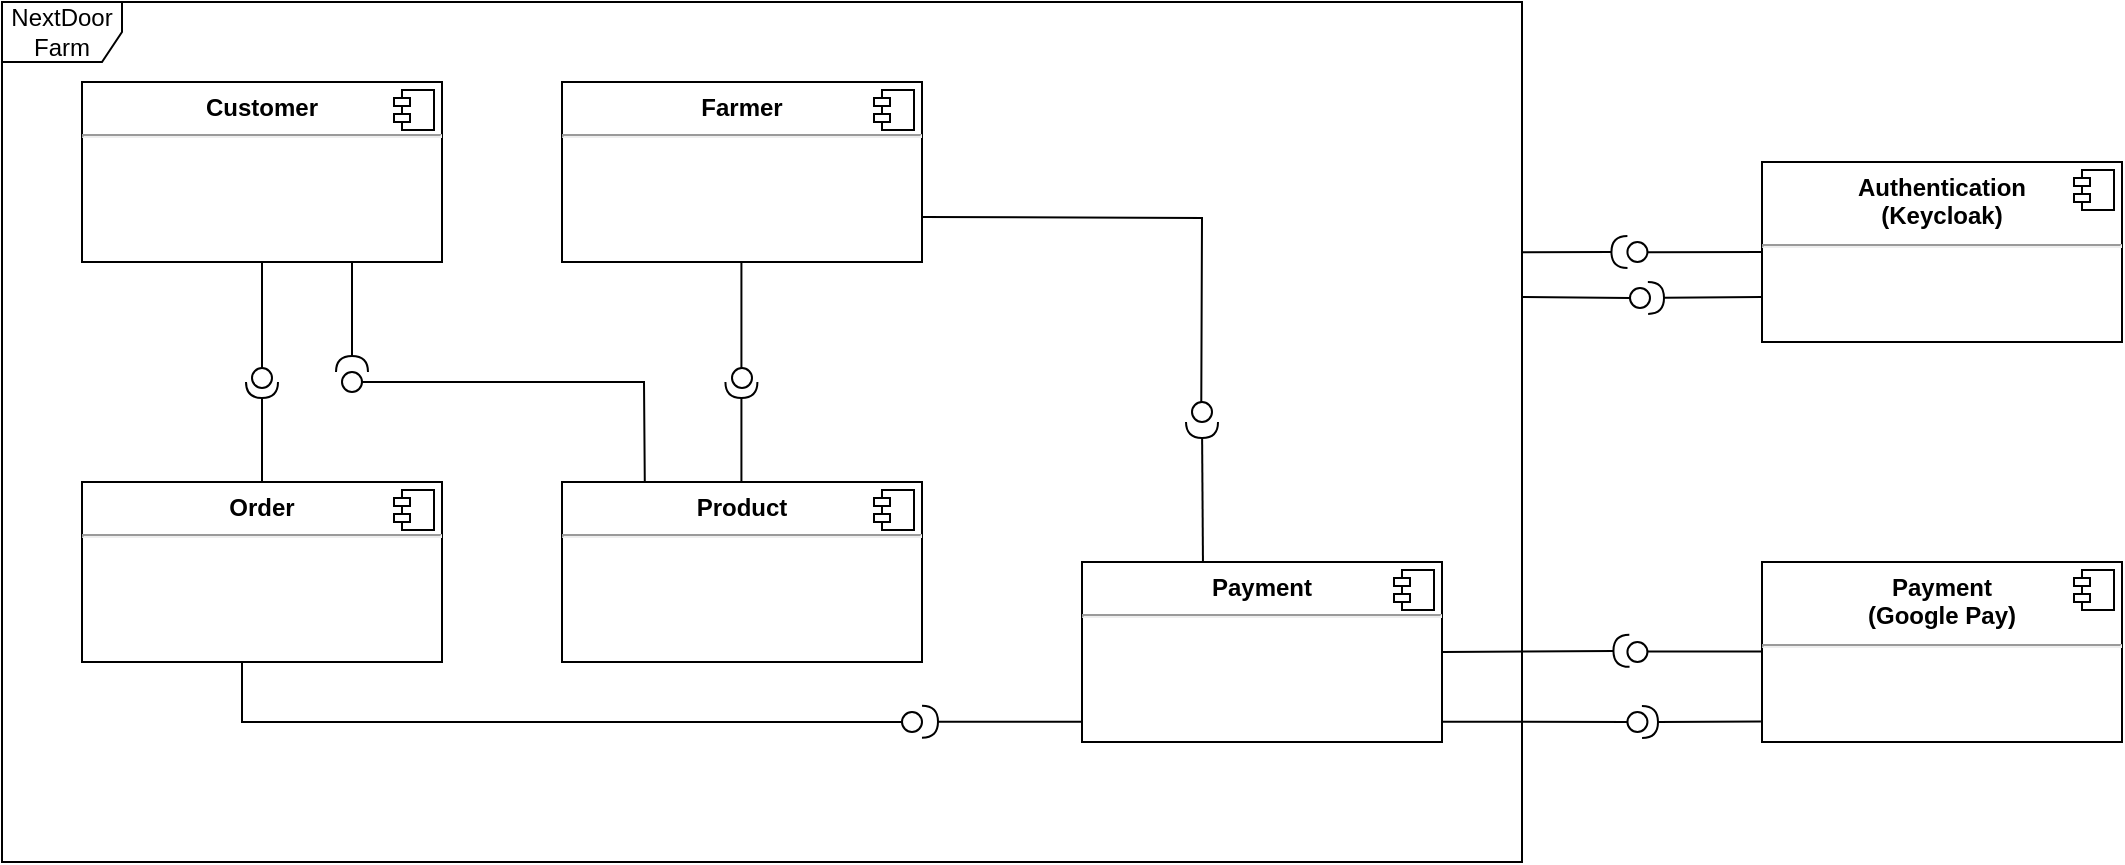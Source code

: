 <mxfile version="15.7.1" type="device"><diagram name="Page-1" id="b5b7bab2-c9e2-2cf4-8b2a-24fd1a2a6d21"><mxGraphModel dx="545" dy="854" grid="1" gridSize="10" guides="1" tooltips="1" connect="1" arrows="1" fold="1" page="1" pageScale="1" pageWidth="827" pageHeight="1169" background="none" math="0" shadow="0"><root><mxCell id="0"/><mxCell id="1" parent="0"/><mxCell id="HQRah33U24cXGREyYt7E-18" value="NextDoor Farm" style="shape=umlFrame;whiteSpace=wrap;html=1;" vertex="1" parent="1"><mxGeometry x="840" y="40" width="760" height="430" as="geometry"/></mxCell><mxCell id="HQRah33U24cXGREyYt7E-1" value="&lt;p style=&quot;margin: 0px ; margin-top: 6px ; text-align: center&quot;&gt;&lt;b&gt;Customer&lt;/b&gt;&lt;/p&gt;&lt;hr&gt;&lt;p style=&quot;margin: 0px ; margin-left: 8px&quot;&gt;&lt;br&gt;&lt;/p&gt;" style="align=left;overflow=fill;html=1;dropTarget=0;" vertex="1" parent="1"><mxGeometry x="880" y="80" width="180" height="90" as="geometry"/></mxCell><mxCell id="HQRah33U24cXGREyYt7E-2" value="" style="shape=component;jettyWidth=8;jettyHeight=4;" vertex="1" parent="HQRah33U24cXGREyYt7E-1"><mxGeometry x="1" width="20" height="20" relative="1" as="geometry"><mxPoint x="-24" y="4" as="offset"/></mxGeometry></mxCell><mxCell id="HQRah33U24cXGREyYt7E-3" value="&lt;p style=&quot;margin: 0px ; margin-top: 6px ; text-align: center&quot;&gt;&lt;b&gt;Farmer&lt;/b&gt;&lt;/p&gt;&lt;hr&gt;&lt;p style=&quot;margin: 0px ; margin-left: 8px&quot;&gt;&lt;br&gt;&lt;/p&gt;" style="align=left;overflow=fill;html=1;dropTarget=0;" vertex="1" parent="1"><mxGeometry x="1120" y="80" width="180" height="90" as="geometry"/></mxCell><mxCell id="HQRah33U24cXGREyYt7E-4" value="" style="shape=component;jettyWidth=8;jettyHeight=4;" vertex="1" parent="HQRah33U24cXGREyYt7E-3"><mxGeometry x="1" width="20" height="20" relative="1" as="geometry"><mxPoint x="-24" y="4" as="offset"/></mxGeometry></mxCell><mxCell id="HQRah33U24cXGREyYt7E-7" value="&lt;p style=&quot;margin: 0px ; margin-top: 6px ; text-align: center&quot;&gt;&lt;b&gt;Order&lt;/b&gt;&lt;/p&gt;&lt;hr&gt;&lt;p style=&quot;margin: 0px ; margin-left: 8px&quot;&gt;&lt;br&gt;&lt;/p&gt;" style="align=left;overflow=fill;html=1;dropTarget=0;" vertex="1" parent="1"><mxGeometry x="880" y="280" width="180" height="90" as="geometry"/></mxCell><mxCell id="HQRah33U24cXGREyYt7E-8" value="" style="shape=component;jettyWidth=8;jettyHeight=4;" vertex="1" parent="HQRah33U24cXGREyYt7E-7"><mxGeometry x="1" width="20" height="20" relative="1" as="geometry"><mxPoint x="-24" y="4" as="offset"/></mxGeometry></mxCell><mxCell id="HQRah33U24cXGREyYt7E-9" value="&lt;p style=&quot;margin: 0px ; margin-top: 6px ; text-align: center&quot;&gt;&lt;b&gt;Product&lt;/b&gt;&lt;/p&gt;&lt;hr&gt;&lt;p style=&quot;margin: 0px ; margin-left: 8px&quot;&gt;&lt;br&gt;&lt;/p&gt;" style="align=left;overflow=fill;html=1;dropTarget=0;" vertex="1" parent="1"><mxGeometry x="1120" y="280" width="180" height="90" as="geometry"/></mxCell><mxCell id="HQRah33U24cXGREyYt7E-10" value="" style="shape=component;jettyWidth=8;jettyHeight=4;" vertex="1" parent="HQRah33U24cXGREyYt7E-9"><mxGeometry x="1" width="20" height="20" relative="1" as="geometry"><mxPoint x="-24" y="4" as="offset"/></mxGeometry></mxCell><mxCell id="HQRah33U24cXGREyYt7E-11" value="&lt;p style=&quot;margin: 0px ; margin-top: 6px ; text-align: center&quot;&gt;&lt;b&gt;Payment&lt;/b&gt;&lt;/p&gt;&lt;hr&gt;&lt;p style=&quot;margin: 0px ; margin-left: 8px&quot;&gt;&lt;br&gt;&lt;/p&gt;" style="align=left;overflow=fill;html=1;dropTarget=0;" vertex="1" parent="1"><mxGeometry x="1380" y="320" width="180" height="90" as="geometry"/></mxCell><mxCell id="HQRah33U24cXGREyYt7E-12" value="" style="shape=component;jettyWidth=8;jettyHeight=4;" vertex="1" parent="HQRah33U24cXGREyYt7E-11"><mxGeometry x="1" width="20" height="20" relative="1" as="geometry"><mxPoint x="-24" y="4" as="offset"/></mxGeometry></mxCell><mxCell id="HQRah33U24cXGREyYt7E-13" value="&lt;p style=&quot;margin: 0px ; margin-top: 6px ; text-align: center&quot;&gt;&lt;b&gt;Authentication &lt;br&gt;(Keycloak)&lt;/b&gt;&lt;/p&gt;&lt;hr&gt;&lt;p style=&quot;margin: 0px ; margin-left: 8px&quot;&gt;&lt;br&gt;&lt;/p&gt;" style="align=left;overflow=fill;html=1;dropTarget=0;" vertex="1" parent="1"><mxGeometry x="1720" y="120" width="180" height="90" as="geometry"/></mxCell><mxCell id="HQRah33U24cXGREyYt7E-14" value="" style="shape=component;jettyWidth=8;jettyHeight=4;" vertex="1" parent="HQRah33U24cXGREyYt7E-13"><mxGeometry x="1" width="20" height="20" relative="1" as="geometry"><mxPoint x="-24" y="4" as="offset"/></mxGeometry></mxCell><mxCell id="HQRah33U24cXGREyYt7E-15" value="&lt;p style=&quot;margin: 0px ; margin-top: 6px ; text-align: center&quot;&gt;&lt;b&gt;Payment&lt;br&gt;(Google Pay)&lt;/b&gt;&lt;/p&gt;&lt;hr&gt;&lt;p style=&quot;margin: 0px ; margin-left: 8px&quot;&gt;&lt;br&gt;&lt;/p&gt;" style="align=left;overflow=fill;html=1;dropTarget=0;" vertex="1" parent="1"><mxGeometry x="1720" y="320" width="180" height="90" as="geometry"/></mxCell><mxCell id="HQRah33U24cXGREyYt7E-16" value="" style="shape=component;jettyWidth=8;jettyHeight=4;" vertex="1" parent="HQRah33U24cXGREyYt7E-15"><mxGeometry x="1" width="20" height="20" relative="1" as="geometry"><mxPoint x="-24" y="4" as="offset"/></mxGeometry></mxCell><mxCell id="HQRah33U24cXGREyYt7E-19" value="" style="rounded=0;orthogonalLoop=1;jettySize=auto;html=1;endArrow=none;endFill=0;sketch=0;sourcePerimeterSpacing=0;targetPerimeterSpacing=0;entryX=0;entryY=0.5;entryDx=0;entryDy=0;" edge="1" target="HQRah33U24cXGREyYt7E-13" parent="1" source="HQRah33U24cXGREyYt7E-21"><mxGeometry relative="1" as="geometry"><mxPoint x="1667.72" y="166" as="sourcePoint"/><mxPoint x="1958.48" y="-80.0" as="targetPoint"/></mxGeometry></mxCell><mxCell id="HQRah33U24cXGREyYt7E-20" value="" style="rounded=0;orthogonalLoop=1;jettySize=auto;html=1;endArrow=halfCircle;endFill=0;endSize=6;strokeWidth=1;sketch=0;exitX=1;exitY=0.291;exitDx=0;exitDy=0;exitPerimeter=0;" edge="1" target="HQRah33U24cXGREyYt7E-21" parent="1" source="HQRah33U24cXGREyYt7E-18"><mxGeometry relative="1" as="geometry"><mxPoint x="1600.0" y="160.36" as="sourcePoint"/><mxPoint x="1717.72" y="49.41" as="targetPoint"/></mxGeometry></mxCell><mxCell id="HQRah33U24cXGREyYt7E-21" value="" style="ellipse;whiteSpace=wrap;html=1;align=center;aspect=fixed;resizable=0;points=[];outlineConnect=0;sketch=0;" vertex="1" parent="1"><mxGeometry x="1652.72" y="160.0" width="10" height="10" as="geometry"/></mxCell><mxCell id="HQRah33U24cXGREyYt7E-22" value="" style="rounded=0;orthogonalLoop=1;jettySize=auto;html=1;endArrow=none;endFill=0;sketch=0;sourcePerimeterSpacing=0;targetPerimeterSpacing=0;entryX=0;entryY=0.5;entryDx=0;entryDy=0;" edge="1" parent="1"><mxGeometry relative="1" as="geometry"><mxPoint x="1662.72" y="364.76" as="sourcePoint"/><mxPoint x="1720" y="364.76" as="targetPoint"/></mxGeometry></mxCell><mxCell id="HQRah33U24cXGREyYt7E-23" value="" style="ellipse;whiteSpace=wrap;html=1;align=center;aspect=fixed;resizable=0;points=[];outlineConnect=0;sketch=0;" vertex="1" parent="1"><mxGeometry x="1652.72" y="360" width="10" height="10" as="geometry"/></mxCell><mxCell id="HQRah33U24cXGREyYt7E-24" value="" style="rounded=0;orthogonalLoop=1;jettySize=auto;html=1;endArrow=halfCircle;endFill=0;endSize=6;strokeWidth=1;sketch=0;exitX=1;exitY=0.5;exitDx=0;exitDy=0;" edge="1" parent="1" source="HQRah33U24cXGREyYt7E-11"><mxGeometry relative="1" as="geometry"><mxPoint x="1601" y="365.59" as="sourcePoint"/><mxPoint x="1653.721" y="364.413" as="targetPoint"/></mxGeometry></mxCell><mxCell id="HQRah33U24cXGREyYt7E-25" value="" style="rounded=0;orthogonalLoop=1;jettySize=auto;html=1;endArrow=halfCircle;endFill=0;endSize=6;strokeWidth=1;sketch=0;exitX=-0.003;exitY=0.886;exitDx=0;exitDy=0;exitPerimeter=0;" edge="1" parent="1" source="HQRah33U24cXGREyYt7E-15"><mxGeometry relative="1" as="geometry"><mxPoint x="1570" y="385" as="sourcePoint"/><mxPoint x="1660" y="400" as="targetPoint"/></mxGeometry></mxCell><mxCell id="HQRah33U24cXGREyYt7E-26" value="" style="ellipse;whiteSpace=wrap;html=1;align=center;aspect=fixed;resizable=0;points=[];outlineConnect=0;sketch=0;" vertex="1" parent="1"><mxGeometry x="1652.72" y="395" width="10" height="10" as="geometry"/></mxCell><mxCell id="HQRah33U24cXGREyYt7E-27" value="" style="rounded=0;orthogonalLoop=1;jettySize=auto;html=1;endArrow=none;endFill=0;sketch=0;sourcePerimeterSpacing=0;targetPerimeterSpacing=0;entryX=1.002;entryY=0.887;entryDx=0;entryDy=0;entryPerimeter=0;" edge="1" parent="1" source="HQRah33U24cXGREyYt7E-26" target="HQRah33U24cXGREyYt7E-11"><mxGeometry relative="1" as="geometry"><mxPoint x="1672.72" y="374.76" as="sourcePoint"/><mxPoint x="1730" y="374.76" as="targetPoint"/></mxGeometry></mxCell><mxCell id="HQRah33U24cXGREyYt7E-28" value="" style="rounded=0;orthogonalLoop=1;jettySize=auto;html=1;endArrow=halfCircle;endFill=0;endSize=6;strokeWidth=1;sketch=0;exitX=0;exitY=0.75;exitDx=0;exitDy=0;" edge="1" parent="1" source="HQRah33U24cXGREyYt7E-13"><mxGeometry relative="1" as="geometry"><mxPoint x="1610" y="176.26" as="sourcePoint"/><mxPoint x="1663" y="188" as="targetPoint"/></mxGeometry></mxCell><mxCell id="HQRah33U24cXGREyYt7E-29" value="" style="ellipse;whiteSpace=wrap;html=1;align=center;aspect=fixed;resizable=0;points=[];outlineConnect=0;sketch=0;" vertex="1" parent="1"><mxGeometry x="1654" y="183.0" width="10" height="10" as="geometry"/></mxCell><mxCell id="HQRah33U24cXGREyYt7E-30" value="" style="rounded=0;orthogonalLoop=1;jettySize=auto;html=1;endArrow=none;endFill=0;sketch=0;sourcePerimeterSpacing=0;targetPerimeterSpacing=0;entryX=1;entryY=0.343;entryDx=0;entryDy=0;entryPerimeter=0;" edge="1" parent="1" source="HQRah33U24cXGREyYt7E-29" target="HQRah33U24cXGREyYt7E-18"><mxGeometry relative="1" as="geometry"><mxPoint x="1672.72" y="175.0" as="sourcePoint"/><mxPoint x="1730" y="175.0" as="targetPoint"/></mxGeometry></mxCell><mxCell id="HQRah33U24cXGREyYt7E-31" value="" style="rounded=0;orthogonalLoop=1;jettySize=auto;html=1;endArrow=halfCircle;endFill=0;endSize=6;strokeWidth=1;sketch=0;exitX=0.5;exitY=0;exitDx=0;exitDy=0;" edge="1" parent="1" source="HQRah33U24cXGREyYt7E-7"><mxGeometry relative="1" as="geometry"><mxPoint x="980" y="250.59" as="sourcePoint"/><mxPoint x="970" y="230" as="targetPoint"/></mxGeometry></mxCell><mxCell id="HQRah33U24cXGREyYt7E-32" value="" style="ellipse;whiteSpace=wrap;html=1;align=center;aspect=fixed;resizable=0;points=[];outlineConnect=0;sketch=0;" vertex="1" parent="1"><mxGeometry x="965" y="223" width="10" height="10" as="geometry"/></mxCell><mxCell id="HQRah33U24cXGREyYt7E-33" value="" style="rounded=0;orthogonalLoop=1;jettySize=auto;html=1;endArrow=none;endFill=0;sketch=0;sourcePerimeterSpacing=0;targetPerimeterSpacing=0;entryX=0.5;entryY=1;entryDx=0;entryDy=0;" edge="1" parent="1" source="HQRah33U24cXGREyYt7E-32" target="HQRah33U24cXGREyYt7E-1"><mxGeometry relative="1" as="geometry"><mxPoint x="990.0" y="209.17" as="sourcePoint"/><mxPoint x="1047.28" y="209.17" as="targetPoint"/></mxGeometry></mxCell><mxCell id="HQRah33U24cXGREyYt7E-34" value="" style="rounded=0;orthogonalLoop=1;jettySize=auto;html=1;endArrow=halfCircle;endFill=0;endSize=6;strokeWidth=1;sketch=0;exitX=0.5;exitY=0;exitDx=0;exitDy=0;" edge="1" parent="1"><mxGeometry relative="1" as="geometry"><mxPoint x="1209.71" y="280" as="sourcePoint"/><mxPoint x="1209.71" y="230" as="targetPoint"/></mxGeometry></mxCell><mxCell id="HQRah33U24cXGREyYt7E-35" value="" style="ellipse;whiteSpace=wrap;html=1;align=center;aspect=fixed;resizable=0;points=[];outlineConnect=0;sketch=0;" vertex="1" parent="1"><mxGeometry x="1205" y="223" width="10" height="10" as="geometry"/></mxCell><mxCell id="HQRah33U24cXGREyYt7E-36" value="" style="rounded=0;orthogonalLoop=1;jettySize=auto;html=1;endArrow=none;endFill=0;sketch=0;sourcePerimeterSpacing=0;targetPerimeterSpacing=0;entryX=0.5;entryY=1;entryDx=0;entryDy=0;" edge="1" parent="1"><mxGeometry relative="1" as="geometry"><mxPoint x="1209.71" y="223" as="sourcePoint"/><mxPoint x="1209.71" y="170" as="targetPoint"/></mxGeometry></mxCell><mxCell id="HQRah33U24cXGREyYt7E-37" value="" style="rounded=0;orthogonalLoop=1;jettySize=auto;html=1;endArrow=none;endFill=0;sketch=0;sourcePerimeterSpacing=0;targetPerimeterSpacing=0;entryX=0.5;entryY=1;entryDx=0;entryDy=0;" edge="1" parent="1" source="HQRah33U24cXGREyYt7E-38"><mxGeometry relative="1" as="geometry"><mxPoint x="960" y="423" as="sourcePoint"/><mxPoint x="960" y="370" as="targetPoint"/><Array as="points"><mxPoint x="960" y="400"/></Array></mxGeometry></mxCell><mxCell id="HQRah33U24cXGREyYt7E-38" value="" style="ellipse;whiteSpace=wrap;html=1;align=center;aspect=fixed;resizable=0;points=[];outlineConnect=0;sketch=0;" vertex="1" parent="1"><mxGeometry x="1290" y="395" width="10" height="10" as="geometry"/></mxCell><mxCell id="HQRah33U24cXGREyYt7E-39" value="" style="rounded=0;orthogonalLoop=1;jettySize=auto;html=1;endArrow=halfCircle;endFill=0;endSize=6;strokeWidth=1;sketch=0;exitX=0.002;exitY=0.888;exitDx=0;exitDy=0;exitPerimeter=0;entryX=1;entryY=0.483;entryDx=0;entryDy=0;entryPerimeter=0;" edge="1" parent="1" source="HQRah33U24cXGREyYt7E-11" target="HQRah33U24cXGREyYt7E-38"><mxGeometry relative="1" as="geometry"><mxPoint x="1310" y="460" as="sourcePoint"/><mxPoint x="1310" y="410" as="targetPoint"/></mxGeometry></mxCell><mxCell id="HQRah33U24cXGREyYt7E-40" value="" style="rounded=0;orthogonalLoop=1;jettySize=auto;html=1;endArrow=none;endFill=0;sketch=0;sourcePerimeterSpacing=0;targetPerimeterSpacing=0;entryX=0.23;entryY=0.005;entryDx=0;entryDy=0;entryPerimeter=0;" edge="1" parent="1" source="HQRah33U24cXGREyYt7E-41" target="HQRah33U24cXGREyYt7E-9"><mxGeometry relative="1" as="geometry"><mxPoint x="1080.0" y="254.5" as="sourcePoint"/><mxPoint x="1080.0" y="201.5" as="targetPoint"/><Array as="points"><mxPoint x="1161" y="230"/></Array></mxGeometry></mxCell><mxCell id="HQRah33U24cXGREyYt7E-41" value="" style="ellipse;whiteSpace=wrap;html=1;align=center;aspect=fixed;resizable=0;points=[];outlineConnect=0;sketch=0;" vertex="1" parent="1"><mxGeometry x="1010" y="225" width="10" height="10" as="geometry"/></mxCell><mxCell id="HQRah33U24cXGREyYt7E-42" value="" style="rounded=0;orthogonalLoop=1;jettySize=auto;html=1;endArrow=halfCircle;endFill=0;endSize=6;strokeWidth=1;sketch=0;exitX=0.75;exitY=1;exitDx=0;exitDy=0;" edge="1" parent="1" source="HQRah33U24cXGREyYt7E-1" target="HQRah33U24cXGREyYt7E-41"><mxGeometry relative="1" as="geometry"><mxPoint x="1060" y="255" as="sourcePoint"/><mxPoint x="1060" y="205" as="targetPoint"/></mxGeometry></mxCell><mxCell id="HQRah33U24cXGREyYt7E-43" value="" style="rounded=0;orthogonalLoop=1;jettySize=auto;html=1;endArrow=none;endFill=0;sketch=0;sourcePerimeterSpacing=0;targetPerimeterSpacing=0;entryX=1;entryY=0.75;entryDx=0;entryDy=0;exitX=0.789;exitY=0.465;exitDx=0;exitDy=0;exitPerimeter=0;" edge="1" parent="1" source="HQRah33U24cXGREyYt7E-18" target="HQRah33U24cXGREyYt7E-3"><mxGeometry relative="1" as="geometry"><mxPoint x="1710.0" y="160" as="sourcePoint"/><mxPoint x="1380" y="130" as="targetPoint"/><Array as="points"><mxPoint x="1440" y="148"/></Array></mxGeometry></mxCell><mxCell id="HQRah33U24cXGREyYt7E-44" value="" style="ellipse;whiteSpace=wrap;html=1;align=center;aspect=fixed;resizable=0;points=[];outlineConnect=0;sketch=0;" vertex="1" parent="1"><mxGeometry x="1435" y="240" width="10" height="10" as="geometry"/></mxCell><mxCell id="HQRah33U24cXGREyYt7E-45" value="" style="rounded=0;orthogonalLoop=1;jettySize=auto;html=1;endArrow=halfCircle;endFill=0;endSize=6;strokeWidth=1;sketch=0;exitX=0.336;exitY=-0.001;exitDx=0;exitDy=0;exitPerimeter=0;" edge="1" parent="1" source="HQRah33U24cXGREyYt7E-11" target="HQRah33U24cXGREyYt7E-44"><mxGeometry relative="1" as="geometry"><mxPoint x="1435.0" y="279.86" as="sourcePoint"/><mxPoint x="1354.64" y="279.77" as="targetPoint"/></mxGeometry></mxCell></root></mxGraphModel></diagram></mxfile>